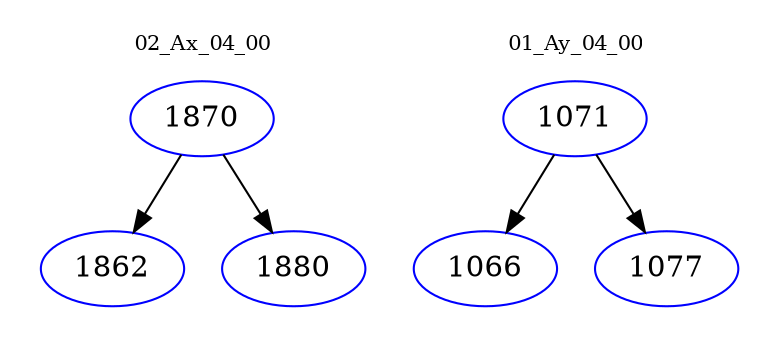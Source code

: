 digraph{
subgraph cluster_0 {
color = white
label = "02_Ax_04_00";
fontsize=10;
T0_1870 [label="1870", color="blue"]
T0_1870 -> T0_1862 [color="black"]
T0_1862 [label="1862", color="blue"]
T0_1870 -> T0_1880 [color="black"]
T0_1880 [label="1880", color="blue"]
}
subgraph cluster_1 {
color = white
label = "01_Ay_04_00";
fontsize=10;
T1_1071 [label="1071", color="blue"]
T1_1071 -> T1_1066 [color="black"]
T1_1066 [label="1066", color="blue"]
T1_1071 -> T1_1077 [color="black"]
T1_1077 [label="1077", color="blue"]
}
}
